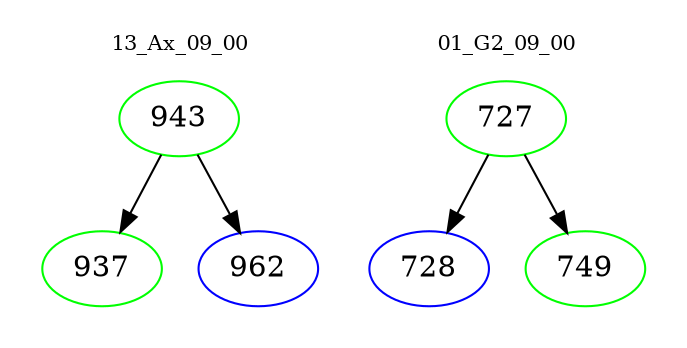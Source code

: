 digraph{
subgraph cluster_0 {
color = white
label = "13_Ax_09_00";
fontsize=10;
T0_943 [label="943", color="green"]
T0_943 -> T0_937 [color="black"]
T0_937 [label="937", color="green"]
T0_943 -> T0_962 [color="black"]
T0_962 [label="962", color="blue"]
}
subgraph cluster_1 {
color = white
label = "01_G2_09_00";
fontsize=10;
T1_727 [label="727", color="green"]
T1_727 -> T1_728 [color="black"]
T1_728 [label="728", color="blue"]
T1_727 -> T1_749 [color="black"]
T1_749 [label="749", color="green"]
}
}
